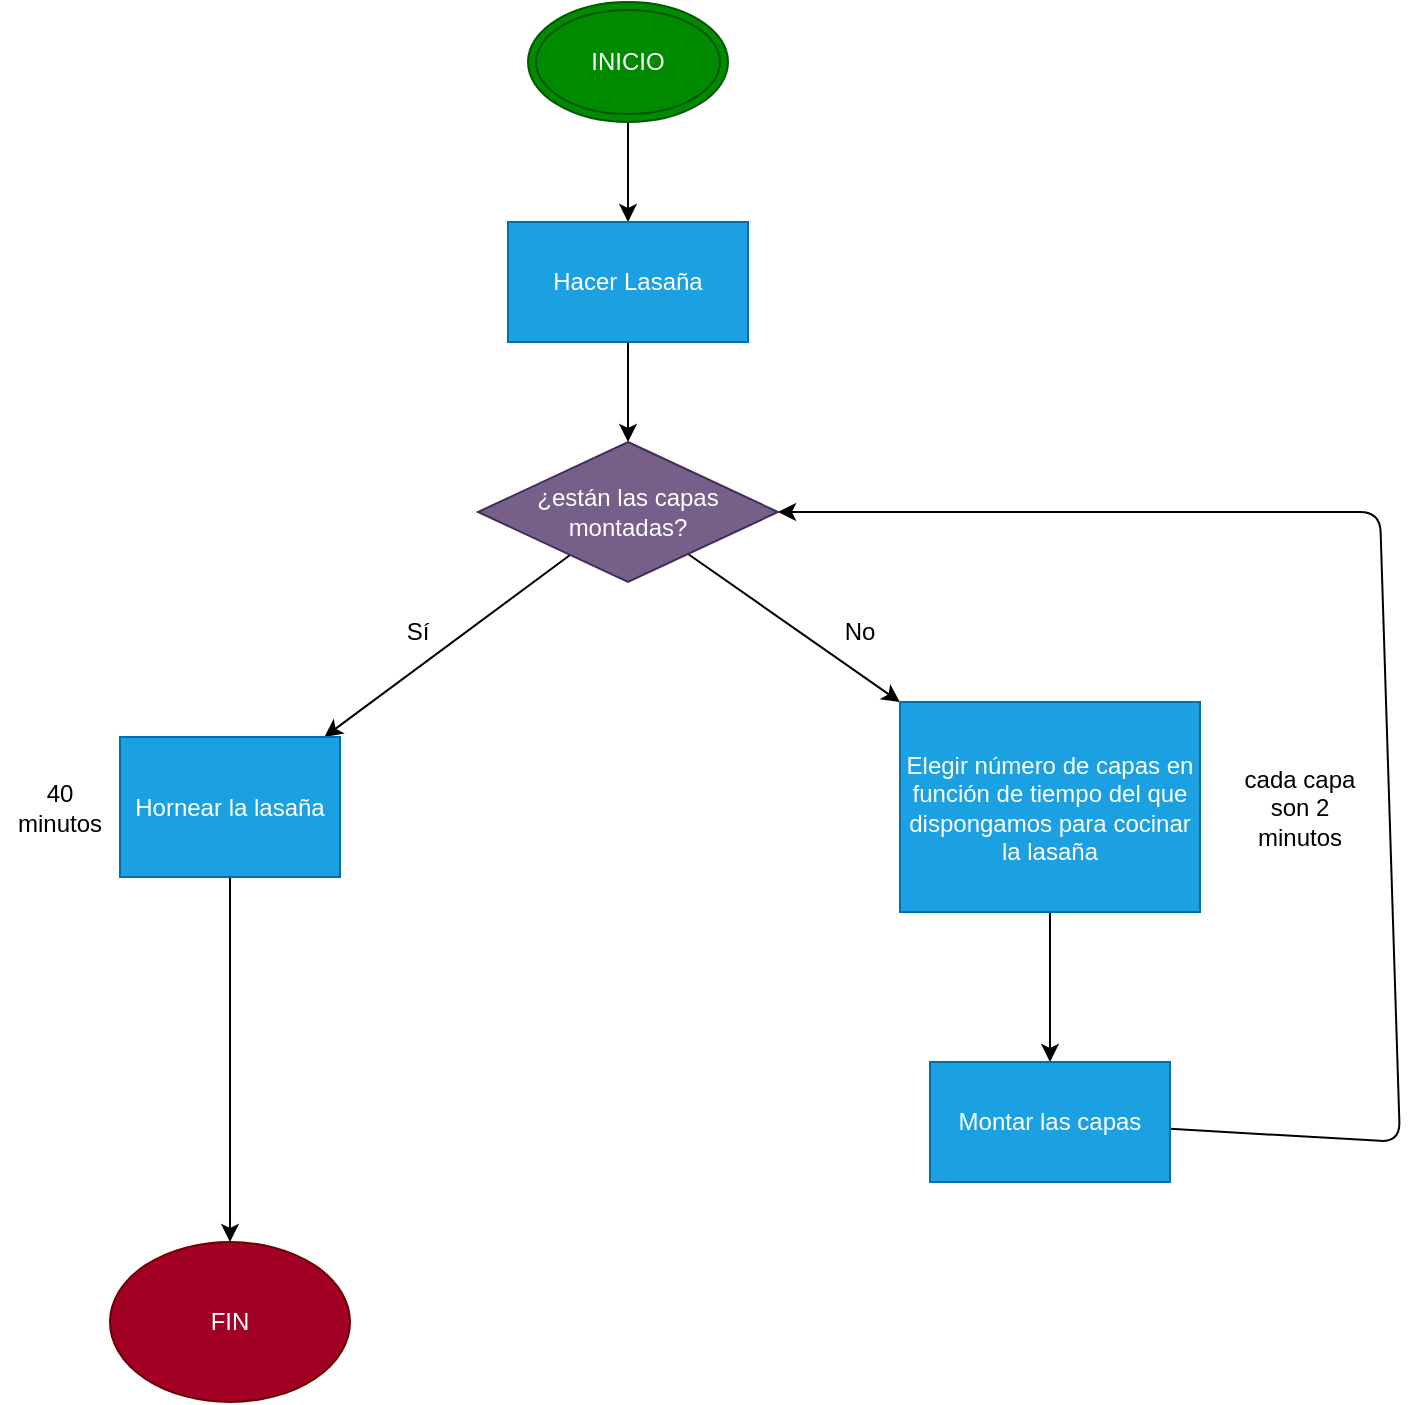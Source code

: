 <mxfile>
    <diagram id="602J1CLQv2C14pnpx-nB" name="Página-1">
        <mxGraphModel dx="1057" dy="574" grid="1" gridSize="10" guides="1" tooltips="1" connect="1" arrows="1" fold="1" page="1" pageScale="1" pageWidth="827" pageHeight="1169" math="0" shadow="0">
            <root>
                <mxCell id="0"/>
                <mxCell id="1" parent="0"/>
                <mxCell id="9" style="edgeStyle=none;html=1;exitX=0.5;exitY=1;exitDx=0;exitDy=0;" edge="1" parent="1" source="2" target="3">
                    <mxGeometry relative="1" as="geometry"/>
                </mxCell>
                <mxCell id="2" value="INICIO" style="ellipse;shape=doubleEllipse;whiteSpace=wrap;html=1;fillColor=#008a00;fontColor=#ffffff;strokeColor=#005700;" parent="1" vertex="1">
                    <mxGeometry x="364" y="50" width="100" height="60" as="geometry"/>
                </mxCell>
                <mxCell id="8" value="" style="edgeStyle=none;html=1;" edge="1" parent="1" source="3" target="7">
                    <mxGeometry relative="1" as="geometry"/>
                </mxCell>
                <mxCell id="3" value="Hacer Lasaña" style="rounded=0;whiteSpace=wrap;html=1;fillColor=#1ba1e2;fontColor=#ffffff;strokeColor=#006EAF;" vertex="1" parent="1">
                    <mxGeometry x="354" y="160" width="120" height="60" as="geometry"/>
                </mxCell>
                <mxCell id="11" value="" style="edgeStyle=none;html=1;" edge="1" parent="1" source="7" target="10">
                    <mxGeometry relative="1" as="geometry"/>
                </mxCell>
                <mxCell id="13" value="" style="edgeStyle=none;html=1;" edge="1" parent="1" source="7" target="12">
                    <mxGeometry relative="1" as="geometry"/>
                </mxCell>
                <mxCell id="7" value="¿están las capas montadas?" style="rhombus;whiteSpace=wrap;html=1;rounded=0;fillColor=#76608a;fontColor=#ffffff;strokeColor=#432D57;" vertex="1" parent="1">
                    <mxGeometry x="339" y="270" width="150" height="70" as="geometry"/>
                </mxCell>
                <mxCell id="19" style="edgeStyle=none;html=1;" edge="1" parent="1" source="10">
                    <mxGeometry relative="1" as="geometry">
                        <mxPoint x="625" y="580" as="targetPoint"/>
                    </mxGeometry>
                </mxCell>
                <mxCell id="10" value="Elegir número de capas en función de tiempo del que dispongamos para cocinar la lasaña" style="whiteSpace=wrap;html=1;rounded=0;fillColor=#1ba1e2;fontColor=#ffffff;strokeColor=#006EAF;" vertex="1" parent="1">
                    <mxGeometry x="550" y="400" width="150" height="105" as="geometry"/>
                </mxCell>
                <mxCell id="22" style="edgeStyle=none;html=1;exitX=0.5;exitY=1;exitDx=0;exitDy=0;" edge="1" parent="1" source="12">
                    <mxGeometry relative="1" as="geometry">
                        <mxPoint x="215" y="670" as="targetPoint"/>
                    </mxGeometry>
                </mxCell>
                <mxCell id="12" value="Hornear la lasaña" style="whiteSpace=wrap;html=1;rounded=0;fillColor=#1ba1e2;fontColor=#ffffff;strokeColor=#006EAF;" vertex="1" parent="1">
                    <mxGeometry x="160" y="417.5" width="110" height="70" as="geometry"/>
                </mxCell>
                <mxCell id="14" value="Sí" style="text;html=1;strokeColor=none;fillColor=none;align=center;verticalAlign=middle;whiteSpace=wrap;rounded=0;" vertex="1" parent="1">
                    <mxGeometry x="279" y="350" width="60" height="30" as="geometry"/>
                </mxCell>
                <mxCell id="15" value="No" style="text;html=1;strokeColor=none;fillColor=none;align=center;verticalAlign=middle;whiteSpace=wrap;rounded=0;" vertex="1" parent="1">
                    <mxGeometry x="500" y="350" width="60" height="30" as="geometry"/>
                </mxCell>
                <mxCell id="16" value="cada capa son 2 minutos" style="text;html=1;strokeColor=none;fillColor=none;align=center;verticalAlign=middle;whiteSpace=wrap;rounded=0;" vertex="1" parent="1">
                    <mxGeometry x="720" y="438" width="60" height="30" as="geometry"/>
                </mxCell>
                <mxCell id="17" value="40 minutos" style="text;html=1;strokeColor=none;fillColor=none;align=center;verticalAlign=middle;whiteSpace=wrap;rounded=0;" vertex="1" parent="1">
                    <mxGeometry x="100" y="438" width="60" height="30" as="geometry"/>
                </mxCell>
                <mxCell id="21" style="edgeStyle=none;html=1;entryX=1;entryY=0.5;entryDx=0;entryDy=0;" edge="1" parent="1" source="20" target="7">
                    <mxGeometry relative="1" as="geometry">
                        <mxPoint x="770" y="610" as="targetPoint"/>
                        <Array as="points">
                            <mxPoint x="800" y="620"/>
                            <mxPoint x="790" y="305"/>
                        </Array>
                    </mxGeometry>
                </mxCell>
                <mxCell id="20" value="Montar las capas" style="rounded=0;whiteSpace=wrap;html=1;fillColor=#1ba1e2;fontColor=#ffffff;strokeColor=#006EAF;" vertex="1" parent="1">
                    <mxGeometry x="565" y="580" width="120" height="60" as="geometry"/>
                </mxCell>
                <mxCell id="23" value="FIN" style="ellipse;whiteSpace=wrap;html=1;fillColor=#a20025;fontColor=#ffffff;strokeColor=#6F0000;" vertex="1" parent="1">
                    <mxGeometry x="155" y="670" width="120" height="80" as="geometry"/>
                </mxCell>
            </root>
        </mxGraphModel>
    </diagram>
</mxfile>